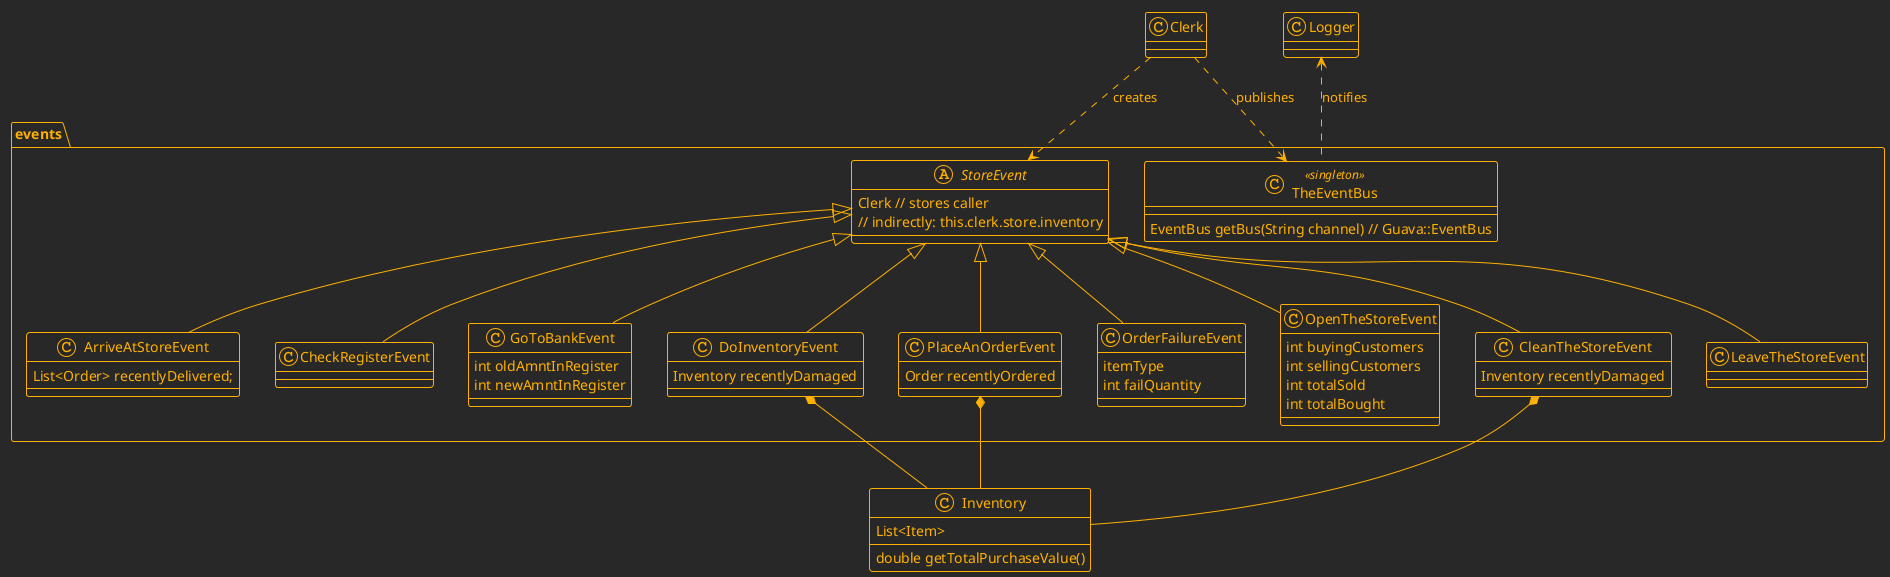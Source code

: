 @startuml

!theme crt-amber

<style>
header {
  HorizontalAlignment left
}
</style>

class Clerk {}

class Inventory {
  List<Item>
  double getTotalPurchaseValue()
}

package "events" {
  class TheEventBus <<singleton>> {
    EventBus getBus(String channel) // Guava::EventBus
  }

  abstract class StoreEvent {
    Clerk // stores caller
    // indirectly: this.clerk.store.inventory
  }

  'Publish which clerk has arrived at the store.
  'Publish number of items added to inventory (if any).
  class ArriveAtStoreEvent extends StoreEvent {
    List<Order> recentlyDelivered;
  }

  'Publish the amount of money in the register.
  class CheckRegisterEvent extends StoreEvent {
  }

  'Publish the amount of money in the register.
  class GoToBankEvent extends StoreEvent {
    int oldAmntInRegister
    int newAmntInRegister
  }

  'Publish the total number of items.
  'DoInventory: Publish the total purchase price value of inventory items.
  class DoInventoryEvent extends StoreEvent {
    Inventory recentlyDamaged
  }

  'Publish the total number of items ordered.
  class PlaceAnOrderEvent extends StoreEvent {
    Order recentlyOrdered
  }

  'Orders can fail if the register is out of cash.
  class OrderFailureEvent extends StoreEvent {
    itemType
    int failQuantity
  }

  'Publish the total number of items sold.
  class OpenTheStoreEvent extends StoreEvent {
    int buyingCustomers
    int sellingCustomers
    int totalSold
    int totalBought
  }

  'Publish the total number of items damaged in cleaning.
  class CleanTheStoreEvent extends StoreEvent {
    Inventory recentlyDamaged
  }

  'Publish which clerk has left the store
  class LeaveTheStoreEvent extends StoreEvent {
  }

  ' --- Relationships within Package ---
  Clerk ..> TheEventBus : publishes
  DoInventoryEvent *-- Inventory
  PlaceAnOrderEvent *-- Inventory
  CleanTheStoreEvent *-- Inventory

}

'================================================================
' Top-Level Simulation Components
'================================================================
class Logger {
}

' --- Top-Level Relationships ---
Logger <.. TheEventBus : notifies
Clerk ..> StoreEvent : creates

@enduml
